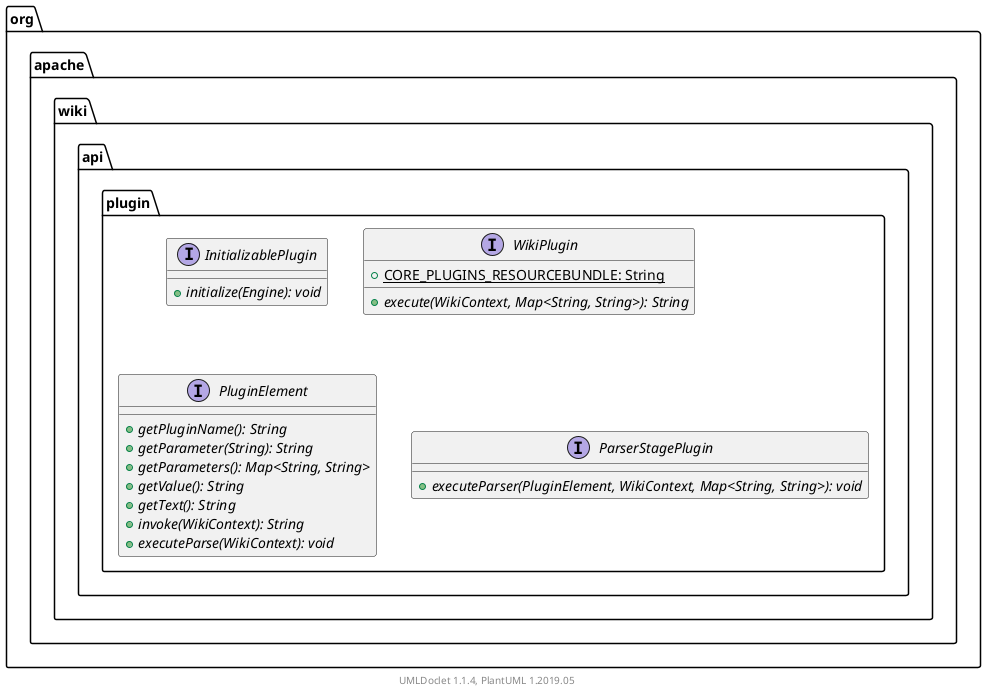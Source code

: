 @startuml

    namespace org.apache.wiki.api.plugin {

        interface InitializablePlugin [[InitializablePlugin.html]] {
            {abstract} +initialize(Engine): void
        }

        interface WikiPlugin [[WikiPlugin.html]] {
            {static} +CORE_PLUGINS_RESOURCEBUNDLE: String
            {abstract} +execute(WikiContext, Map<String, String>): String
        }

        interface PluginElement [[PluginElement.html]] {
            {abstract} +getPluginName(): String
            {abstract} +getParameter(String): String
            {abstract} +getParameters(): Map<String, String>
            {abstract} +getValue(): String
            {abstract} +getText(): String
            {abstract} +invoke(WikiContext): String
            {abstract} +executeParse(WikiContext): void
        }

        interface ParserStagePlugin [[ParserStagePlugin.html]] {
            {abstract} +executeParser(PluginElement, WikiContext, Map<String, String>): void
        }

    }


    center footer UMLDoclet 1.1.4, PlantUML 1.2019.05
@enduml
